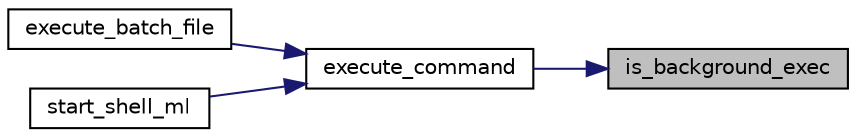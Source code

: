 digraph "is_background_exec"
{
 // LATEX_PDF_SIZE
  edge [fontname="Helvetica",fontsize="10",labelfontname="Helvetica",labelfontsize="10"];
  node [fontname="Helvetica",fontsize="10",shape=record];
  rankdir="RL";
  Node1 [label="is_background_exec",height=0.2,width=0.4,color="black", fillcolor="grey75", style="filled", fontcolor="black",tooltip="Checks for \"&\" existence at the end of the command, \"removing\" it from the tokens array."];
  Node1 -> Node2 [dir="back",color="midnightblue",fontsize="10",style="solid",fontname="Helvetica"];
  Node2 [label="execute_command",height=0.2,width=0.4,color="black", fillcolor="white", style="filled",URL="$shell_8h.html#af4d001c69e9117bdd4a376cdfc19ebaa",tooltip="Executes certain command, could be an internal one, external one, or unexistent."];
  Node2 -> Node3 [dir="back",color="midnightblue",fontsize="10",style="solid",fontname="Helvetica"];
  Node3 [label="execute_batch_file",height=0.2,width=0.4,color="black", fillcolor="white", style="filled",URL="$shell_8h.html#a12cd2bfd0ac9c31c478b2eb2c9ba5e07",tooltip="Tries to execute a certain (no comments, one line per command) batch file."];
  Node2 -> Node4 [dir="back",color="midnightblue",fontsize="10",style="solid",fontname="Helvetica"];
  Node4 [label="start_shell_ml",height=0.2,width=0.4,color="black", fillcolor="white", style="filled",URL="$shell_8h.html#aa0b33b10ee17128cdb061acf8707afd1",tooltip="Starts the custom shell main loop."];
}
